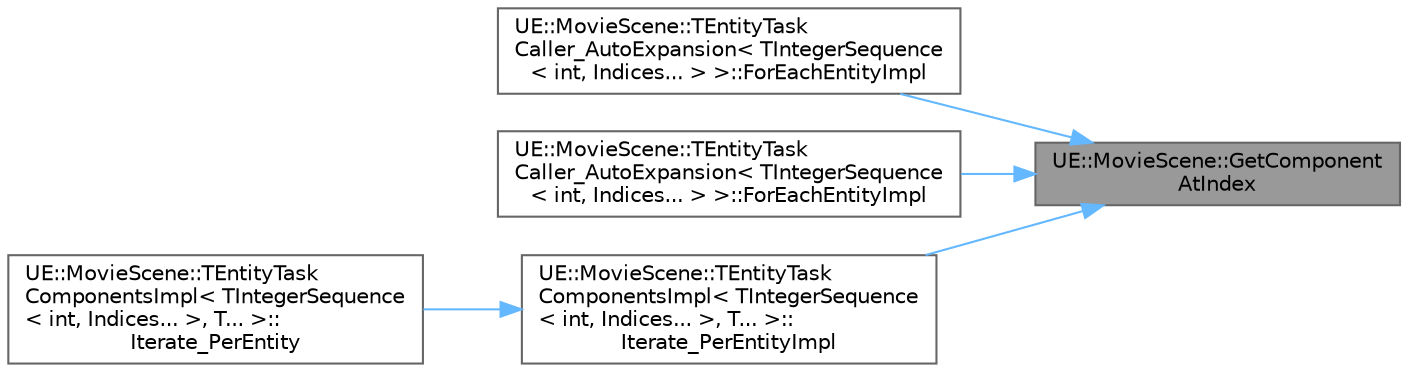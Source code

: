digraph "UE::MovieScene::GetComponentAtIndex"
{
 // INTERACTIVE_SVG=YES
 // LATEX_PDF_SIZE
  bgcolor="transparent";
  edge [fontname=Helvetica,fontsize=10,labelfontname=Helvetica,labelfontsize=10];
  node [fontname=Helvetica,fontsize=10,shape=box,height=0.2,width=0.4];
  rankdir="RL";
  Node1 [id="Node000001",label="UE::MovieScene::GetComponent\lAtIndex",height=0.2,width=0.4,color="gray40", fillcolor="grey60", style="filled", fontcolor="black",tooltip=" "];
  Node1 -> Node2 [id="edge1_Node000001_Node000002",dir="back",color="steelblue1",style="solid",tooltip=" "];
  Node2 [id="Node000002",label="UE::MovieScene::TEntityTask\lCaller_AutoExpansion\< TIntegerSequence\l\< int, Indices... \> \>::ForEachEntityImpl",height=0.2,width=0.4,color="grey40", fillcolor="white", style="filled",URL="$d9/da0/structUE_1_1MovieScene_1_1TEntityTaskCaller__AutoExpansion_3_01TIntegerSequence_3_01int_00_01Indices_8_8_8_01_4_01_4.html#a11cf88573a1d41832106aea5dc9b8c06",tooltip=" "];
  Node1 -> Node3 [id="edge2_Node000001_Node000003",dir="back",color="steelblue1",style="solid",tooltip=" "];
  Node3 [id="Node000003",label="UE::MovieScene::TEntityTask\lCaller_AutoExpansion\< TIntegerSequence\l\< int, Indices... \> \>::ForEachEntityImpl",height=0.2,width=0.4,color="grey40", fillcolor="white", style="filled",URL="$d9/da0/structUE_1_1MovieScene_1_1TEntityTaskCaller__AutoExpansion_3_01TIntegerSequence_3_01int_00_01Indices_8_8_8_01_4_01_4.html#ac17252b710ca41057ef69f6afff05e9f",tooltip=" "];
  Node1 -> Node4 [id="edge3_Node000001_Node000004",dir="back",color="steelblue1",style="solid",tooltip=" "];
  Node4 [id="Node000004",label="UE::MovieScene::TEntityTask\lComponentsImpl\< TIntegerSequence\l\< int, Indices... \>, T... \>::\lIterate_PerEntityImpl",height=0.2,width=0.4,color="grey40", fillcolor="white", style="filled",URL="$d5/da7/structUE_1_1MovieScene_1_1TEntityTaskComponentsImpl_3_01TIntegerSequence_3_01int_00_01Indices_8_8_8_01_4_00_01T_8_8_8_01_4.html#a4c06bfb13fc2bd03b3a82a1f0f890c41",tooltip="Implementation function for Iterate_PerEntity."];
  Node4 -> Node5 [id="edge4_Node000004_Node000005",dir="back",color="steelblue1",style="solid",tooltip=" "];
  Node5 [id="Node000005",label="UE::MovieScene::TEntityTask\lComponentsImpl\< TIntegerSequence\l\< int, Indices... \>, T... \>::\lIterate_PerEntity",height=0.2,width=0.4,color="grey40", fillcolor="white", style="filled",URL="$d5/da7/structUE_1_1MovieScene_1_1TEntityTaskComponentsImpl_3_01TIntegerSequence_3_01int_00_01Indices_8_8_8_01_4_00_01T_8_8_8_01_4.html#ad042ad8020104dd8801aa8c1a45dc85a",tooltip="Perform a thread-safe iteration of all matching entities specified entity manager using this task,..."];
}
